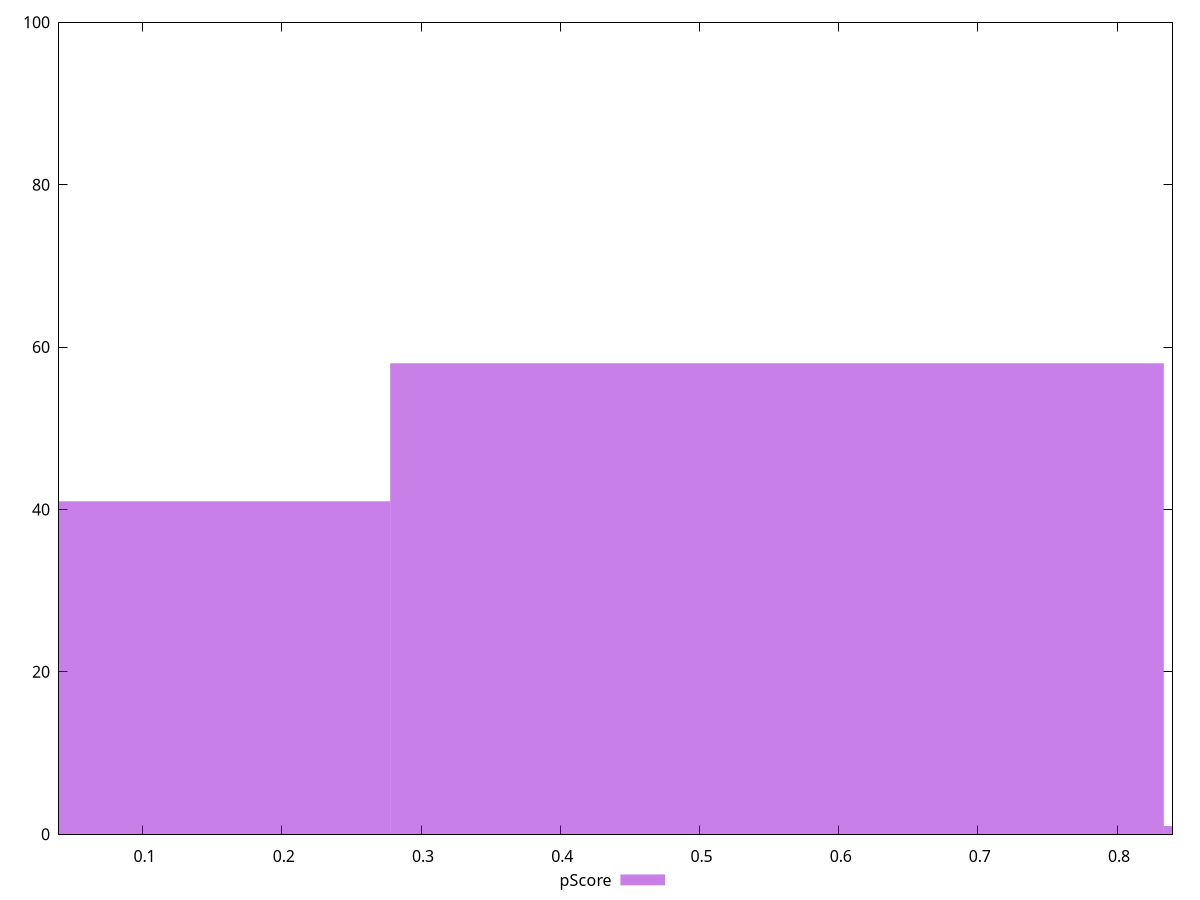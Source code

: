 reset

$pScore <<EOF
0.5557202751052206 58
0 41
1.1114405502104412 1
EOF

set key outside below
set boxwidth 0.5557202751052206
set xrange [0.039945111999131366:0.8398152374427097]
set yrange [0:100]
set trange [0:100]
set style fill transparent solid 0.5 noborder
set terminal svg size 640, 490 enhanced background rgb 'white'
set output "report_00025_2021-02-22T21:38:55.199Z/first-meaningful-paint/samples/pages/pScore/histogram.svg"

plot $pScore title "pScore" with boxes

reset
